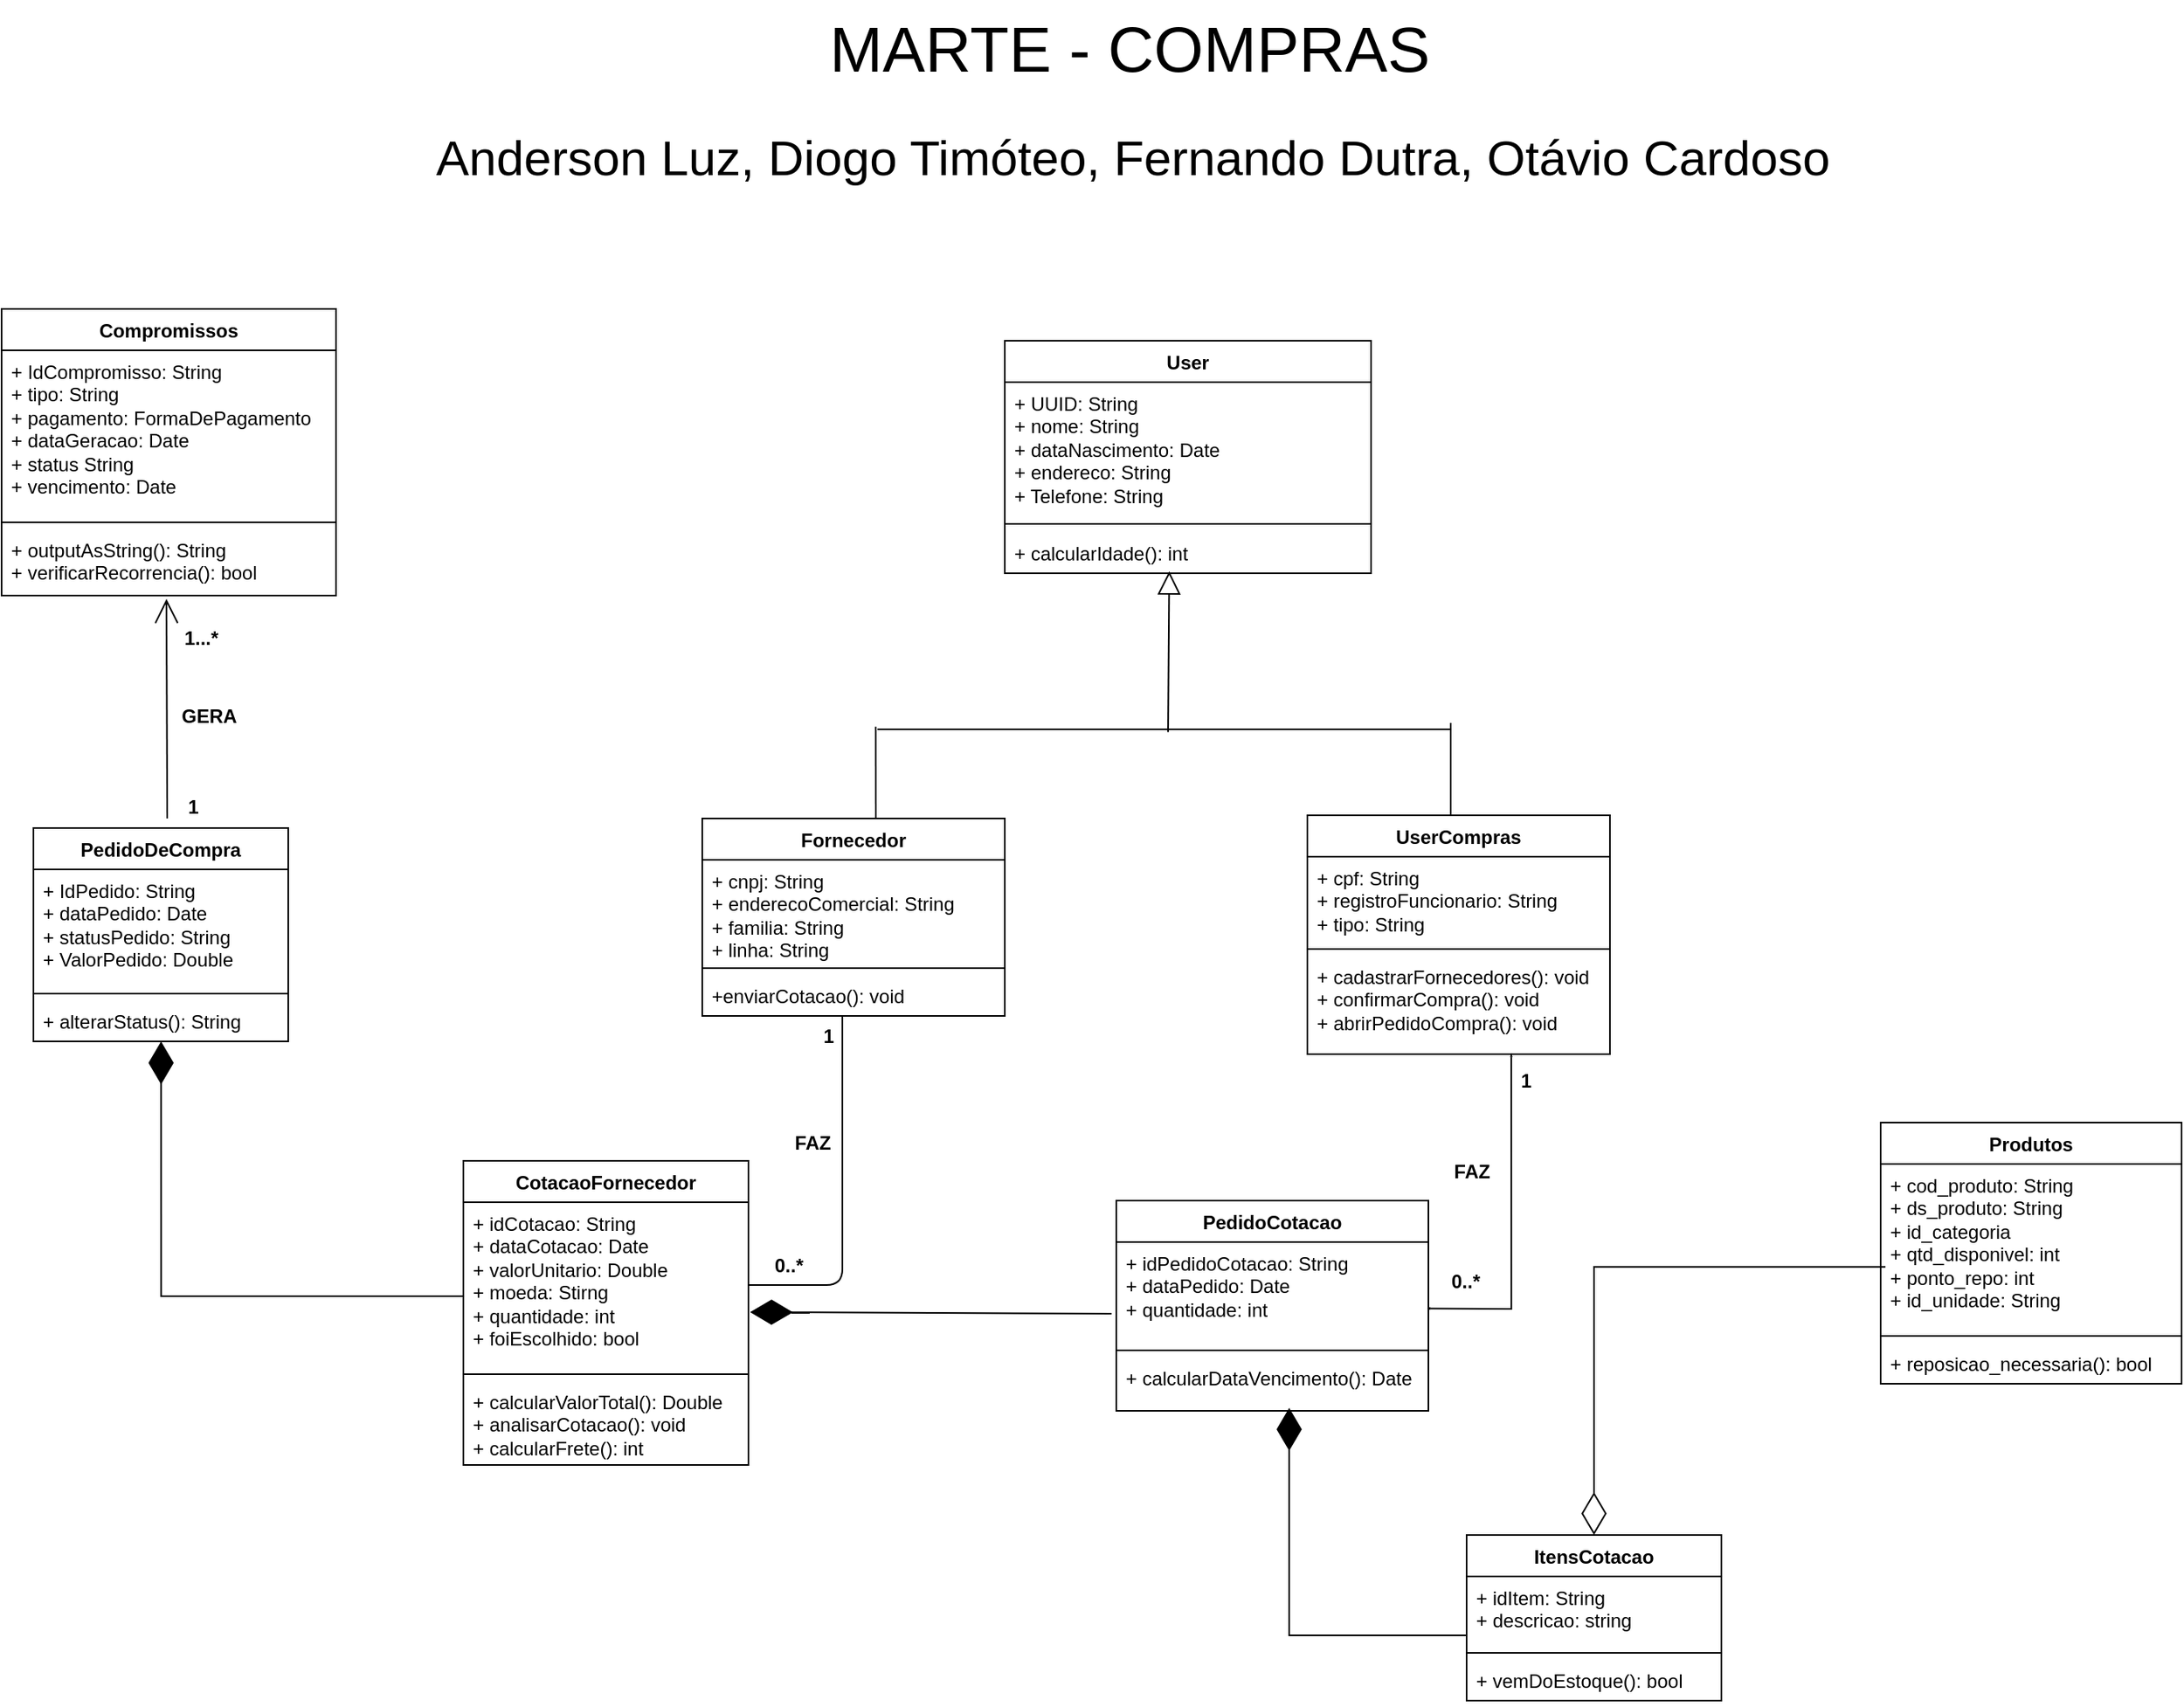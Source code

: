 <mxfile version="22.0.8" type="github">
  <diagram id="C5RBs43oDa-KdzZeNtuy" name="Page-1">
    <mxGraphModel dx="2206" dy="1163" grid="0" gridSize="10" guides="1" tooltips="1" connect="1" arrows="1" fold="1" page="1" pageScale="1" pageWidth="1654" pageHeight="1169" background="#FFFFFF" math="0" shadow="0">
      <root>
        <mxCell id="WIyWlLk6GJQsqaUBKTNV-0" />
        <mxCell id="WIyWlLk6GJQsqaUBKTNV-1" parent="WIyWlLk6GJQsqaUBKTNV-0" />
        <mxCell id="4EW0FoZZysdQp16mMdRi-5" value="User" style="swimlane;fontStyle=1;align=center;verticalAlign=top;childLayout=stackLayout;horizontal=1;startSize=26;horizontalStack=0;resizeParent=1;resizeParentMax=0;resizeLast=0;collapsible=1;marginBottom=0;whiteSpace=wrap;html=1;swimlaneLine=1;fillColor=default;swimlaneFillColor=default;" parent="WIyWlLk6GJQsqaUBKTNV-1" vertex="1">
          <mxGeometry x="794" y="249" width="230" height="146" as="geometry">
            <mxRectangle x="254" y="70" width="70" height="30" as="alternateBounds" />
          </mxGeometry>
        </mxCell>
        <mxCell id="4EW0FoZZysdQp16mMdRi-6" value="+ UUID: String&lt;br style=&quot;border-color: var(--border-color);&quot;&gt;+ nome: String&lt;br style=&quot;border-color: var(--border-color);&quot;&gt;+ dataNascimento: Date&lt;br style=&quot;border-color: var(--border-color);&quot;&gt;+ endereco: String&lt;br&gt;+ Telefone: String" style="text;strokeColor=none;fillColor=none;align=left;verticalAlign=top;spacingLeft=4;spacingRight=4;overflow=hidden;rotatable=0;points=[[0,0.5],[1,0.5]];portConstraint=eastwest;whiteSpace=wrap;html=1;" parent="4EW0FoZZysdQp16mMdRi-5" vertex="1">
          <mxGeometry y="26" width="230" height="84" as="geometry" />
        </mxCell>
        <mxCell id="4EW0FoZZysdQp16mMdRi-7" value="" style="line;strokeWidth=1;fillColor=none;align=left;verticalAlign=middle;spacingTop=-1;spacingLeft=3;spacingRight=3;rotatable=0;labelPosition=right;points=[];portConstraint=eastwest;strokeColor=default;shadow=0;perimeterSpacing=0;" parent="4EW0FoZZysdQp16mMdRi-5" vertex="1">
          <mxGeometry y="110" width="230" height="10" as="geometry" />
        </mxCell>
        <mxCell id="4EW0FoZZysdQp16mMdRi-12" value="+ calcularIdade(): int" style="text;strokeColor=none;fillColor=none;align=left;verticalAlign=top;spacingLeft=4;spacingRight=4;overflow=hidden;rotatable=0;points=[[0,0.5],[1,0.5]];portConstraint=eastwest;whiteSpace=wrap;html=1;" parent="4EW0FoZZysdQp16mMdRi-5" vertex="1">
          <mxGeometry y="120" width="230" height="26" as="geometry" />
        </mxCell>
        <mxCell id="4EW0FoZZysdQp16mMdRi-9" value="UserCompras" style="swimlane;fontStyle=1;align=center;verticalAlign=top;childLayout=stackLayout;horizontal=1;startSize=26;horizontalStack=0;resizeParent=1;resizeParentMax=0;resizeLast=0;collapsible=1;marginBottom=0;whiteSpace=wrap;html=1;fillColor=default;swimlaneFillColor=default;" parent="WIyWlLk6GJQsqaUBKTNV-1" vertex="1">
          <mxGeometry x="984" y="547" width="190" height="150" as="geometry" />
        </mxCell>
        <mxCell id="4EW0FoZZysdQp16mMdRi-10" value="+ cpf: String&lt;br&gt;+ registroFuncionario: String&lt;br&gt;+ tipo: String" style="text;strokeColor=none;fillColor=none;align=left;verticalAlign=top;spacingLeft=4;spacingRight=4;overflow=hidden;rotatable=0;points=[[0,0.5],[1,0.5]];portConstraint=eastwest;whiteSpace=wrap;html=1;" parent="4EW0FoZZysdQp16mMdRi-9" vertex="1">
          <mxGeometry y="26" width="190" height="54" as="geometry" />
        </mxCell>
        <mxCell id="4EW0FoZZysdQp16mMdRi-11" value="" style="line;strokeWidth=1;fillColor=none;align=left;verticalAlign=middle;spacingTop=-1;spacingLeft=3;spacingRight=3;rotatable=0;labelPosition=right;points=[];portConstraint=eastwest;strokeColor=inherit;" parent="4EW0FoZZysdQp16mMdRi-9" vertex="1">
          <mxGeometry y="80" width="190" height="8" as="geometry" />
        </mxCell>
        <mxCell id="4EW0FoZZysdQp16mMdRi-13" value="+ cadastrarFornecedores(): void&lt;br&gt;+ confirmarCompra(): void&lt;br&gt;+ abrirPedidoCompra(): void" style="text;strokeColor=none;fillColor=none;align=left;verticalAlign=top;spacingLeft=4;spacingRight=4;overflow=hidden;rotatable=0;points=[[0,0.5],[1,0.5]];portConstraint=eastwest;whiteSpace=wrap;html=1;" parent="4EW0FoZZysdQp16mMdRi-9" vertex="1">
          <mxGeometry y="88" width="190" height="62" as="geometry" />
        </mxCell>
        <mxCell id="4EW0FoZZysdQp16mMdRi-14" value="Fornecedor" style="swimlane;fontStyle=1;align=center;verticalAlign=top;childLayout=stackLayout;horizontal=1;startSize=26;horizontalStack=0;resizeParent=1;resizeParentMax=0;resizeLast=0;collapsible=1;marginBottom=0;whiteSpace=wrap;html=1;swimlaneFillColor=default;gradientColor=none;" parent="WIyWlLk6GJQsqaUBKTNV-1" vertex="1">
          <mxGeometry x="604" y="549" width="190" height="124" as="geometry" />
        </mxCell>
        <mxCell id="4EW0FoZZysdQp16mMdRi-15" value="+ cnpj: String&lt;br&gt;+ enderecoComercial: String&lt;br&gt;+ familia: String&lt;br&gt;+ linha: String" style="text;strokeColor=none;fillColor=none;align=left;verticalAlign=top;spacingLeft=4;spacingRight=4;overflow=hidden;rotatable=0;points=[[0,0.5],[1,0.5]];portConstraint=eastwest;whiteSpace=wrap;html=1;" parent="4EW0FoZZysdQp16mMdRi-14" vertex="1">
          <mxGeometry y="26" width="190" height="64" as="geometry" />
        </mxCell>
        <mxCell id="4EW0FoZZysdQp16mMdRi-16" value="" style="line;strokeWidth=1;fillColor=none;align=left;verticalAlign=middle;spacingTop=-1;spacingLeft=3;spacingRight=3;rotatable=0;labelPosition=right;points=[];portConstraint=eastwest;strokeColor=inherit;" parent="4EW0FoZZysdQp16mMdRi-14" vertex="1">
          <mxGeometry y="90" width="190" height="8" as="geometry" />
        </mxCell>
        <mxCell id="4EW0FoZZysdQp16mMdRi-17" value="+enviarCotacao(): void" style="text;strokeColor=none;fillColor=none;align=left;verticalAlign=top;spacingLeft=4;spacingRight=4;overflow=hidden;rotatable=0;points=[[0,0.5],[1,0.5]];portConstraint=eastwest;whiteSpace=wrap;html=1;" parent="4EW0FoZZysdQp16mMdRi-14" vertex="1">
          <mxGeometry y="98" width="190" height="26" as="geometry" />
        </mxCell>
        <mxCell id="4EW0FoZZysdQp16mMdRi-21" value="" style="line;strokeWidth=1;fillColor=none;align=left;verticalAlign=middle;spacingTop=-1;spacingLeft=3;spacingRight=3;rotatable=0;labelPosition=right;points=[];portConstraint=eastwest;strokeColor=inherit;" parent="WIyWlLk6GJQsqaUBKTNV-1" vertex="1">
          <mxGeometry x="714" y="489" width="360" height="8" as="geometry" />
        </mxCell>
        <mxCell id="4EW0FoZZysdQp16mMdRi-25" value="" style="endArrow=none;html=1;rounded=0;entryX=-0.003;entryY=0.292;entryDx=0;entryDy=0;entryPerimeter=0;" parent="WIyWlLk6GJQsqaUBKTNV-1" target="4EW0FoZZysdQp16mMdRi-21" edge="1">
          <mxGeometry width="50" height="50" relative="1" as="geometry">
            <mxPoint x="713" y="549" as="sourcePoint" />
            <mxPoint x="744" y="509" as="targetPoint" />
          </mxGeometry>
        </mxCell>
        <mxCell id="4EW0FoZZysdQp16mMdRi-26" value="" style="endArrow=none;html=1;rounded=0;" parent="WIyWlLk6GJQsqaUBKTNV-1" edge="1">
          <mxGeometry width="50" height="50" relative="1" as="geometry">
            <mxPoint x="1074" y="547" as="sourcePoint" />
            <mxPoint x="1074" y="489" as="targetPoint" />
          </mxGeometry>
        </mxCell>
        <mxCell id="4EW0FoZZysdQp16mMdRi-27" value="" style="endArrow=block;endFill=0;html=1;rounded=0;endSize=12;entryX=0.449;entryY=0.953;entryDx=0;entryDy=0;entryPerimeter=0;exitX=0.507;exitY=0.717;exitDx=0;exitDy=0;exitPerimeter=0;" parent="WIyWlLk6GJQsqaUBKTNV-1" source="4EW0FoZZysdQp16mMdRi-21" target="4EW0FoZZysdQp16mMdRi-12" edge="1">
          <mxGeometry width="160" relative="1" as="geometry">
            <mxPoint x="894" y="493" as="sourcePoint" />
            <mxPoint x="894" y="429" as="targetPoint" />
          </mxGeometry>
        </mxCell>
        <mxCell id="4EW0FoZZysdQp16mMdRi-28" value="PedidoDeCompra" style="swimlane;fontStyle=1;align=center;verticalAlign=top;childLayout=stackLayout;horizontal=1;startSize=26;horizontalStack=0;resizeParent=1;resizeParentMax=0;resizeLast=0;collapsible=1;marginBottom=0;whiteSpace=wrap;html=1;" parent="WIyWlLk6GJQsqaUBKTNV-1" vertex="1">
          <mxGeometry x="184" y="555" width="160" height="134" as="geometry">
            <mxRectangle x="1100" y="605" width="140" height="30" as="alternateBounds" />
          </mxGeometry>
        </mxCell>
        <mxCell id="4EW0FoZZysdQp16mMdRi-29" value="+ IdPedido: String&lt;br&gt;+ dataPedido: Date&lt;br&gt;+ statusPedido: String&lt;br&gt;+ ValorPedido: Double" style="text;strokeColor=none;fillColor=none;align=left;verticalAlign=top;spacingLeft=4;spacingRight=4;overflow=hidden;rotatable=0;points=[[0,0.5],[1,0.5]];portConstraint=eastwest;whiteSpace=wrap;html=1;" parent="4EW0FoZZysdQp16mMdRi-28" vertex="1">
          <mxGeometry y="26" width="160" height="74" as="geometry" />
        </mxCell>
        <mxCell id="4EW0FoZZysdQp16mMdRi-30" value="" style="line;strokeWidth=1;fillColor=none;align=left;verticalAlign=middle;spacingTop=-1;spacingLeft=3;spacingRight=3;rotatable=0;labelPosition=right;points=[];portConstraint=eastwest;strokeColor=inherit;" parent="4EW0FoZZysdQp16mMdRi-28" vertex="1">
          <mxGeometry y="100" width="160" height="8" as="geometry" />
        </mxCell>
        <mxCell id="4EW0FoZZysdQp16mMdRi-31" value="+ alterarStatus(): String" style="text;strokeColor=none;fillColor=none;align=left;verticalAlign=top;spacingLeft=4;spacingRight=4;overflow=hidden;rotatable=0;points=[[0,0.5],[1,0.5]];portConstraint=eastwest;whiteSpace=wrap;html=1;" parent="4EW0FoZZysdQp16mMdRi-28" vertex="1">
          <mxGeometry y="108" width="160" height="26" as="geometry" />
        </mxCell>
        <mxCell id="4EW0FoZZysdQp16mMdRi-32" value="CotacaoFornecedor" style="swimlane;fontStyle=1;align=center;verticalAlign=top;childLayout=stackLayout;horizontal=1;startSize=26;horizontalStack=0;resizeParent=1;resizeParentMax=0;resizeLast=0;collapsible=1;marginBottom=0;whiteSpace=wrap;html=1;" parent="WIyWlLk6GJQsqaUBKTNV-1" vertex="1">
          <mxGeometry x="454" y="764" width="179" height="191" as="geometry" />
        </mxCell>
        <mxCell id="4EW0FoZZysdQp16mMdRi-33" value="+ idCotacao: String&lt;br&gt;+ dataCotacao: Date&lt;br&gt;+ valorUnitario: Double&lt;br&gt;+ moeda: Stirng&lt;br&gt;+ quantidade: int&lt;br&gt;+ foiEscolhido: bool" style="text;strokeColor=none;fillColor=none;align=left;verticalAlign=top;spacingLeft=4;spacingRight=4;overflow=hidden;rotatable=0;points=[[0,0.5],[1,0.5]];portConstraint=eastwest;whiteSpace=wrap;html=1;" parent="4EW0FoZZysdQp16mMdRi-32" vertex="1">
          <mxGeometry y="26" width="179" height="104" as="geometry" />
        </mxCell>
        <mxCell id="4EW0FoZZysdQp16mMdRi-34" value="" style="line;strokeWidth=1;fillColor=none;align=left;verticalAlign=middle;spacingTop=-1;spacingLeft=3;spacingRight=3;rotatable=0;labelPosition=right;points=[];portConstraint=eastwest;strokeColor=inherit;" parent="4EW0FoZZysdQp16mMdRi-32" vertex="1">
          <mxGeometry y="130" width="179" height="8" as="geometry" />
        </mxCell>
        <mxCell id="4EW0FoZZysdQp16mMdRi-35" value="+ calcularValorTotal(): Double&lt;br&gt;+ analisarCotacao(): void&lt;br&gt;+ calcularFrete(): int" style="text;strokeColor=none;fillColor=none;align=left;verticalAlign=top;spacingLeft=4;spacingRight=4;overflow=hidden;rotatable=0;points=[[0,0.5],[1,0.5]];portConstraint=eastwest;whiteSpace=wrap;html=1;" parent="4EW0FoZZysdQp16mMdRi-32" vertex="1">
          <mxGeometry y="138" width="179" height="53" as="geometry" />
        </mxCell>
        <mxCell id="4EW0FoZZysdQp16mMdRi-40" value="PedidoCotacao" style="swimlane;fontStyle=1;align=center;verticalAlign=top;childLayout=stackLayout;horizontal=1;startSize=26;horizontalStack=0;resizeParent=1;resizeParentMax=0;resizeLast=0;collapsible=1;marginBottom=0;whiteSpace=wrap;html=1;" parent="WIyWlLk6GJQsqaUBKTNV-1" vertex="1">
          <mxGeometry x="864" y="789" width="196" height="132" as="geometry" />
        </mxCell>
        <mxCell id="4EW0FoZZysdQp16mMdRi-41" value="+ idPedidoCotacao: String&lt;br&gt;+ dataPedido: Date&lt;br&gt;+ quantidade: int" style="text;strokeColor=none;fillColor=none;align=left;verticalAlign=top;spacingLeft=4;spacingRight=4;overflow=hidden;rotatable=0;points=[[0,0.5],[1,0.5]];portConstraint=eastwest;whiteSpace=wrap;html=1;" parent="4EW0FoZZysdQp16mMdRi-40" vertex="1">
          <mxGeometry y="26" width="196" height="64" as="geometry" />
        </mxCell>
        <mxCell id="4EW0FoZZysdQp16mMdRi-42" value="" style="line;strokeWidth=1;fillColor=none;align=left;verticalAlign=middle;spacingTop=-1;spacingLeft=3;spacingRight=3;rotatable=0;labelPosition=right;points=[];portConstraint=eastwest;strokeColor=inherit;" parent="4EW0FoZZysdQp16mMdRi-40" vertex="1">
          <mxGeometry y="90" width="196" height="8" as="geometry" />
        </mxCell>
        <mxCell id="4EW0FoZZysdQp16mMdRi-43" value="+ calcularDataVencimento(): Date" style="text;strokeColor=none;fillColor=none;align=left;verticalAlign=top;spacingLeft=4;spacingRight=4;overflow=hidden;rotatable=0;points=[[0,0.5],[1,0.5]];portConstraint=eastwest;whiteSpace=wrap;html=1;" parent="4EW0FoZZysdQp16mMdRi-40" vertex="1">
          <mxGeometry y="98" width="196" height="34" as="geometry" />
        </mxCell>
        <mxCell id="4EW0FoZZysdQp16mMdRi-44" value="ItensCotacao" style="swimlane;fontStyle=1;align=center;verticalAlign=top;childLayout=stackLayout;horizontal=1;startSize=26;horizontalStack=0;resizeParent=1;resizeParentMax=0;resizeLast=0;collapsible=1;marginBottom=0;whiteSpace=wrap;html=1;" parent="WIyWlLk6GJQsqaUBKTNV-1" vertex="1">
          <mxGeometry x="1084" y="999" width="160" height="104" as="geometry" />
        </mxCell>
        <mxCell id="4EW0FoZZysdQp16mMdRi-45" value="+ idItem: String&lt;br&gt;+ descricao: string" style="text;strokeColor=none;fillColor=none;align=left;verticalAlign=top;spacingLeft=4;spacingRight=4;overflow=hidden;rotatable=0;points=[[0,0.5],[1,0.5]];portConstraint=eastwest;whiteSpace=wrap;html=1;" parent="4EW0FoZZysdQp16mMdRi-44" vertex="1">
          <mxGeometry y="26" width="160" height="44" as="geometry" />
        </mxCell>
        <mxCell id="4EW0FoZZysdQp16mMdRi-46" value="" style="line;strokeWidth=1;fillColor=none;align=left;verticalAlign=middle;spacingTop=-1;spacingLeft=3;spacingRight=3;rotatable=0;labelPosition=right;points=[];portConstraint=eastwest;strokeColor=inherit;" parent="4EW0FoZZysdQp16mMdRi-44" vertex="1">
          <mxGeometry y="70" width="160" height="8" as="geometry" />
        </mxCell>
        <mxCell id="4EW0FoZZysdQp16mMdRi-47" value="+ vemDoEstoque(): bool" style="text;strokeColor=none;fillColor=none;align=left;verticalAlign=top;spacingLeft=4;spacingRight=4;overflow=hidden;rotatable=0;points=[[0,0.5],[1,0.5]];portConstraint=eastwest;whiteSpace=wrap;html=1;" parent="4EW0FoZZysdQp16mMdRi-44" vertex="1">
          <mxGeometry y="78" width="160" height="26" as="geometry" />
        </mxCell>
        <mxCell id="4EW0FoZZysdQp16mMdRi-49" value="" style="endArrow=none;endFill=0;endSize=12;html=1;rounded=1;edgeStyle=orthogonalEdgeStyle;exitX=0.463;exitY=1.016;exitDx=0;exitDy=0;exitPerimeter=0;" parent="WIyWlLk6GJQsqaUBKTNV-1" target="4EW0FoZZysdQp16mMdRi-33" edge="1" source="4EW0FoZZysdQp16mMdRi-17">
          <mxGeometry width="160" relative="1" as="geometry">
            <mxPoint x="739" y="679" as="sourcePoint" />
            <mxPoint x="909" y="615" as="targetPoint" />
            <Array as="points">
              <mxPoint x="692" y="842" />
            </Array>
          </mxGeometry>
        </mxCell>
        <mxCell id="4EW0FoZZysdQp16mMdRi-48" value="" style="endArrow=diamondThin;endFill=1;endSize=24;html=1;rounded=0;exitX=-0.015;exitY=0.703;exitDx=0;exitDy=0;exitPerimeter=0;" parent="WIyWlLk6GJQsqaUBKTNV-1" source="4EW0FoZZysdQp16mMdRi-41" edge="1">
          <mxGeometry width="160" relative="1" as="geometry">
            <mxPoint x="549" y="865" as="sourcePoint" />
            <mxPoint x="634" y="859" as="targetPoint" />
            <Array as="points" />
          </mxGeometry>
        </mxCell>
        <mxCell id="4EW0FoZZysdQp16mMdRi-51" value="1" style="text;align=center;fontStyle=1;verticalAlign=middle;spacingLeft=3;spacingRight=3;strokeColor=none;rotatable=0;points=[[0,0.5],[1,0.5]];portConstraint=eastwest;html=1;" parent="WIyWlLk6GJQsqaUBKTNV-1" vertex="1">
          <mxGeometry x="643" y="673" width="80" height="26" as="geometry" />
        </mxCell>
        <mxCell id="4EW0FoZZysdQp16mMdRi-52" value="0..*" style="text;align=center;fontStyle=1;verticalAlign=middle;spacingLeft=3;spacingRight=3;strokeColor=none;rotatable=0;points=[[0,0.5],[1,0.5]];portConstraint=eastwest;html=1;" parent="WIyWlLk6GJQsqaUBKTNV-1" vertex="1">
          <mxGeometry x="618" y="817" width="80" height="26" as="geometry" />
        </mxCell>
        <mxCell id="4EW0FoZZysdQp16mMdRi-53" value="FAZ" style="text;align=center;fontStyle=1;verticalAlign=middle;spacingLeft=3;spacingRight=3;strokeColor=none;rotatable=0;points=[[0,0.5],[1,0.5]];portConstraint=eastwest;html=1;" parent="WIyWlLk6GJQsqaUBKTNV-1" vertex="1">
          <mxGeometry x="633" y="740" width="80" height="26" as="geometry" />
        </mxCell>
        <mxCell id="4EW0FoZZysdQp16mMdRi-54" value="" style="endArrow=open;endFill=0;endSize=0;html=1;rounded=0;edgeStyle=orthogonalEdgeStyle;startArrow=openThin;startFill=0;startSize=0;" parent="WIyWlLk6GJQsqaUBKTNV-1" target="4EW0FoZZysdQp16mMdRi-41" edge="1" source="4EW0FoZZysdQp16mMdRi-57">
          <mxGeometry width="160" relative="1" as="geometry">
            <mxPoint x="1084" y="699" as="sourcePoint" />
            <mxPoint x="1054" y="869" as="targetPoint" />
            <Array as="points">
              <mxPoint x="1084" y="847" />
            </Array>
          </mxGeometry>
        </mxCell>
        <mxCell id="4EW0FoZZysdQp16mMdRi-55" value="1" style="text;align=center;fontStyle=1;verticalAlign=middle;spacingLeft=3;spacingRight=3;strokeColor=none;rotatable=0;points=[[0,0.5],[1,0.5]];portConstraint=eastwest;html=1;" parent="WIyWlLk6GJQsqaUBKTNV-1" vertex="1">
          <mxGeometry x="1081.44" y="701" width="80" height="26" as="geometry" />
        </mxCell>
        <mxCell id="4EW0FoZZysdQp16mMdRi-56" value="FAZ" style="text;align=center;fontStyle=1;verticalAlign=middle;spacingLeft=3;spacingRight=3;strokeColor=none;rotatable=0;points=[[0,0.5],[1,0.5]];portConstraint=eastwest;html=1;" parent="WIyWlLk6GJQsqaUBKTNV-1" vertex="1">
          <mxGeometry x="1047" y="758" width="80" height="26" as="geometry" />
        </mxCell>
        <mxCell id="6pf1yLnl8yn6EODteMxN-0" value="" style="endArrow=diamondThin;endFill=1;endSize=24;html=1;rounded=0;edgeStyle=orthogonalEdgeStyle;exitX=-0.001;exitY=0.285;exitDx=0;exitDy=0;exitPerimeter=0;" parent="WIyWlLk6GJQsqaUBKTNV-1" edge="1">
          <mxGeometry width="160" relative="1" as="geometry">
            <mxPoint x="454.0" y="809.64" as="sourcePoint" />
            <mxPoint x="264.16" y="689" as="targetPoint" />
            <Array as="points">
              <mxPoint x="454" y="849" />
              <mxPoint x="264" y="849" />
            </Array>
          </mxGeometry>
        </mxCell>
        <mxCell id="sVcnDYpSXzhmqKhWn-sR-1" value="" style="endArrow=diamondThin;endFill=1;endSize=24;html=1;rounded=0;edgeStyle=orthogonalEdgeStyle;entryX=0.554;entryY=0.945;entryDx=0;entryDy=0;entryPerimeter=0;exitX=0;exitY=0.5;exitDx=0;exitDy=0;" edge="1" parent="WIyWlLk6GJQsqaUBKTNV-1" source="4EW0FoZZysdQp16mMdRi-45" target="4EW0FoZZysdQp16mMdRi-43">
          <mxGeometry width="160" relative="1" as="geometry">
            <mxPoint x="884" y="1009" as="sourcePoint" />
            <mxPoint x="1044" y="1009" as="targetPoint" />
            <Array as="points">
              <mxPoint x="1084" y="1062" />
              <mxPoint x="973" y="1062" />
            </Array>
          </mxGeometry>
        </mxCell>
        <mxCell id="sVcnDYpSXzhmqKhWn-sR-2" value="Produtos" style="swimlane;fontStyle=1;align=center;verticalAlign=top;childLayout=stackLayout;horizontal=1;startSize=26;horizontalStack=0;resizeParent=1;resizeParentMax=0;resizeLast=0;collapsible=1;marginBottom=0;whiteSpace=wrap;html=1;" vertex="1" parent="WIyWlLk6GJQsqaUBKTNV-1">
          <mxGeometry x="1344" y="740" width="189" height="164" as="geometry" />
        </mxCell>
        <mxCell id="sVcnDYpSXzhmqKhWn-sR-3" value="+ cod_produto: String&lt;br&gt;+ ds_produto: String&lt;br&gt;+ id_categoria&lt;br&gt;+ qtd_disponivel: int&lt;br&gt;+ ponto_repo: int&lt;br&gt;+ id_unidade: String" style="text;strokeColor=none;fillColor=none;align=left;verticalAlign=top;spacingLeft=4;spacingRight=4;overflow=hidden;rotatable=0;points=[[0,0.5],[1,0.5]];portConstraint=eastwest;whiteSpace=wrap;html=1;" vertex="1" parent="sVcnDYpSXzhmqKhWn-sR-2">
          <mxGeometry y="26" width="189" height="104" as="geometry" />
        </mxCell>
        <mxCell id="sVcnDYpSXzhmqKhWn-sR-4" value="" style="line;strokeWidth=1;fillColor=none;align=left;verticalAlign=middle;spacingTop=-1;spacingLeft=3;spacingRight=3;rotatable=0;labelPosition=right;points=[];portConstraint=eastwest;strokeColor=inherit;" vertex="1" parent="sVcnDYpSXzhmqKhWn-sR-2">
          <mxGeometry y="130" width="189" height="8" as="geometry" />
        </mxCell>
        <mxCell id="sVcnDYpSXzhmqKhWn-sR-5" value="+ reposicao_necessaria(): bool" style="text;strokeColor=none;fillColor=none;align=left;verticalAlign=top;spacingLeft=4;spacingRight=4;overflow=hidden;rotatable=0;points=[[0,0.5],[1,0.5]];portConstraint=eastwest;whiteSpace=wrap;html=1;" vertex="1" parent="sVcnDYpSXzhmqKhWn-sR-2">
          <mxGeometry y="138" width="189" height="26" as="geometry" />
        </mxCell>
        <mxCell id="sVcnDYpSXzhmqKhWn-sR-6" value="" style="endArrow=diamondThin;endFill=0;endSize=24;html=1;rounded=0;entryX=0.5;entryY=0;entryDx=0;entryDy=0;exitX=0.016;exitY=0.621;exitDx=0;exitDy=0;exitPerimeter=0;edgeStyle=orthogonalEdgeStyle;" edge="1" parent="WIyWlLk6GJQsqaUBKTNV-1" source="sVcnDYpSXzhmqKhWn-sR-3" target="4EW0FoZZysdQp16mMdRi-44">
          <mxGeometry width="160" relative="1" as="geometry">
            <mxPoint x="1354" y="869" as="sourcePoint" />
            <mxPoint x="1514" y="869" as="targetPoint" />
          </mxGeometry>
        </mxCell>
        <mxCell id="sVcnDYpSXzhmqKhWn-sR-8" value="Compromissos" style="swimlane;fontStyle=1;align=center;verticalAlign=top;childLayout=stackLayout;horizontal=1;startSize=26;horizontalStack=0;resizeParent=1;resizeParentMax=0;resizeLast=0;collapsible=1;marginBottom=0;whiteSpace=wrap;html=1;fillColor=default;swimlaneFillColor=none;" vertex="1" parent="WIyWlLk6GJQsqaUBKTNV-1">
          <mxGeometry x="164" y="229" width="210" height="180" as="geometry" />
        </mxCell>
        <mxCell id="sVcnDYpSXzhmqKhWn-sR-9" value="+ IdCompromisso: String&lt;br&gt;+ tipo: String&lt;br&gt;+ pagamento: FormaDePagamento&lt;br&gt;+ dataGeracao: Date&lt;br&gt;+ status String&lt;br&gt;+ vencimento: Date" style="text;strokeColor=none;fillColor=none;align=left;verticalAlign=top;spacingLeft=4;spacingRight=4;overflow=hidden;rotatable=0;points=[[0,0.5],[1,0.5]];portConstraint=eastwest;whiteSpace=wrap;html=1;" vertex="1" parent="sVcnDYpSXzhmqKhWn-sR-8">
          <mxGeometry y="26" width="210" height="104" as="geometry" />
        </mxCell>
        <mxCell id="sVcnDYpSXzhmqKhWn-sR-10" value="" style="line;strokeWidth=1;fillColor=none;align=left;verticalAlign=middle;spacingTop=-1;spacingLeft=3;spacingRight=3;rotatable=0;labelPosition=right;points=[];portConstraint=eastwest;strokeColor=inherit;" vertex="1" parent="sVcnDYpSXzhmqKhWn-sR-8">
          <mxGeometry y="130" width="210" height="8" as="geometry" />
        </mxCell>
        <mxCell id="sVcnDYpSXzhmqKhWn-sR-11" value="+ outputAsString(): String&lt;br&gt;+ verificarRecorrencia(): bool" style="text;strokeColor=none;fillColor=none;align=left;verticalAlign=top;spacingLeft=4;spacingRight=4;overflow=hidden;rotatable=0;points=[[0,0.5],[1,0.5]];portConstraint=eastwest;whiteSpace=wrap;html=1;" vertex="1" parent="sVcnDYpSXzhmqKhWn-sR-8">
          <mxGeometry y="138" width="210" height="42" as="geometry" />
        </mxCell>
        <mxCell id="sVcnDYpSXzhmqKhWn-sR-12" value="" style="endArrow=none;endFill=0;endSize=19;html=1;rounded=0;exitX=0.493;exitY=1.051;exitDx=0;exitDy=0;exitPerimeter=0;startArrow=open;startFill=0;startSize=13;" edge="1" parent="WIyWlLk6GJQsqaUBKTNV-1" source="sVcnDYpSXzhmqKhWn-sR-11">
          <mxGeometry width="160" relative="1" as="geometry">
            <mxPoint x="224" y="469" as="sourcePoint" />
            <mxPoint x="268" y="549" as="targetPoint" />
          </mxGeometry>
        </mxCell>
        <mxCell id="sVcnDYpSXzhmqKhWn-sR-13" value="1...*" style="text;align=center;fontStyle=1;verticalAlign=middle;spacingLeft=3;spacingRight=3;strokeColor=none;rotatable=0;points=[[0,0.5],[1,0.5]];portConstraint=eastwest;html=1;" vertex="1" parent="WIyWlLk6GJQsqaUBKTNV-1">
          <mxGeometry x="249" y="423" width="80" height="26" as="geometry" />
        </mxCell>
        <mxCell id="sVcnDYpSXzhmqKhWn-sR-14" value="1" style="text;align=center;fontStyle=1;verticalAlign=middle;spacingLeft=3;spacingRight=3;strokeColor=none;rotatable=0;points=[[0,0.5],[1,0.5]];portConstraint=eastwest;html=1;" vertex="1" parent="WIyWlLk6GJQsqaUBKTNV-1">
          <mxGeometry x="244" y="529" width="80" height="26" as="geometry" />
        </mxCell>
        <mxCell id="sVcnDYpSXzhmqKhWn-sR-15" value="GERA" style="text;align=center;fontStyle=1;verticalAlign=middle;spacingLeft=3;spacingRight=3;strokeColor=none;rotatable=0;points=[[0,0.5],[1,0.5]];portConstraint=eastwest;html=1;" vertex="1" parent="WIyWlLk6GJQsqaUBKTNV-1">
          <mxGeometry x="254" y="472" width="80" height="26" as="geometry" />
        </mxCell>
        <mxCell id="sVcnDYpSXzhmqKhWn-sR-16" value="" style="endArrow=open;endFill=0;endSize=0;html=1;rounded=0;edgeStyle=orthogonalEdgeStyle;startArrow=openThin;startFill=0;startSize=0;entryX=0.996;entryY=0.652;entryDx=0;entryDy=0;entryPerimeter=0;exitX=0.674;exitY=0.996;exitDx=0;exitDy=0;exitPerimeter=0;" edge="1" parent="WIyWlLk6GJQsqaUBKTNV-1" source="4EW0FoZZysdQp16mMdRi-13" target="4EW0FoZZysdQp16mMdRi-41">
          <mxGeometry width="160" relative="1" as="geometry">
            <mxPoint x="1111.44" y="701" as="sourcePoint" />
            <mxPoint x="1081.08" y="858.446" as="targetPoint" />
            <Array as="points">
              <mxPoint x="1112" y="857" />
              <mxPoint x="1111" y="857" />
            </Array>
          </mxGeometry>
        </mxCell>
        <mxCell id="4EW0FoZZysdQp16mMdRi-57" value="0..*" style="text;align=center;fontStyle=1;verticalAlign=middle;spacingLeft=3;spacingRight=3;strokeColor=none;rotatable=0;points=[[0,0.5],[1,0.5]];portConstraint=eastwest;html=1;" parent="WIyWlLk6GJQsqaUBKTNV-1" vertex="1">
          <mxGeometry x="1043" y="827" width="80" height="26" as="geometry" />
        </mxCell>
        <mxCell id="sVcnDYpSXzhmqKhWn-sR-17" value="MARTE - COMPRAS" style="text;html=1;align=center;verticalAlign=middle;resizable=0;points=[];autosize=1;strokeColor=none;fillColor=none;strokeWidth=1;fontSize=40;" vertex="1" parent="WIyWlLk6GJQsqaUBKTNV-1">
          <mxGeometry x="674" y="35" width="395" height="60" as="geometry" />
        </mxCell>
        <mxCell id="sVcnDYpSXzhmqKhWn-sR-18" value="Anderson Luz, Diogo Timóteo, Fernando Dutra, Otávio Cardoso" style="text;html=1;align=center;verticalAlign=middle;resizable=0;points=[];autosize=1;strokeColor=none;fillColor=none;strokeWidth=1;fontSize=31;" vertex="1" parent="WIyWlLk6GJQsqaUBKTNV-1">
          <mxGeometry x="427" y="109" width="893" height="49" as="geometry" />
        </mxCell>
      </root>
    </mxGraphModel>
  </diagram>
</mxfile>
